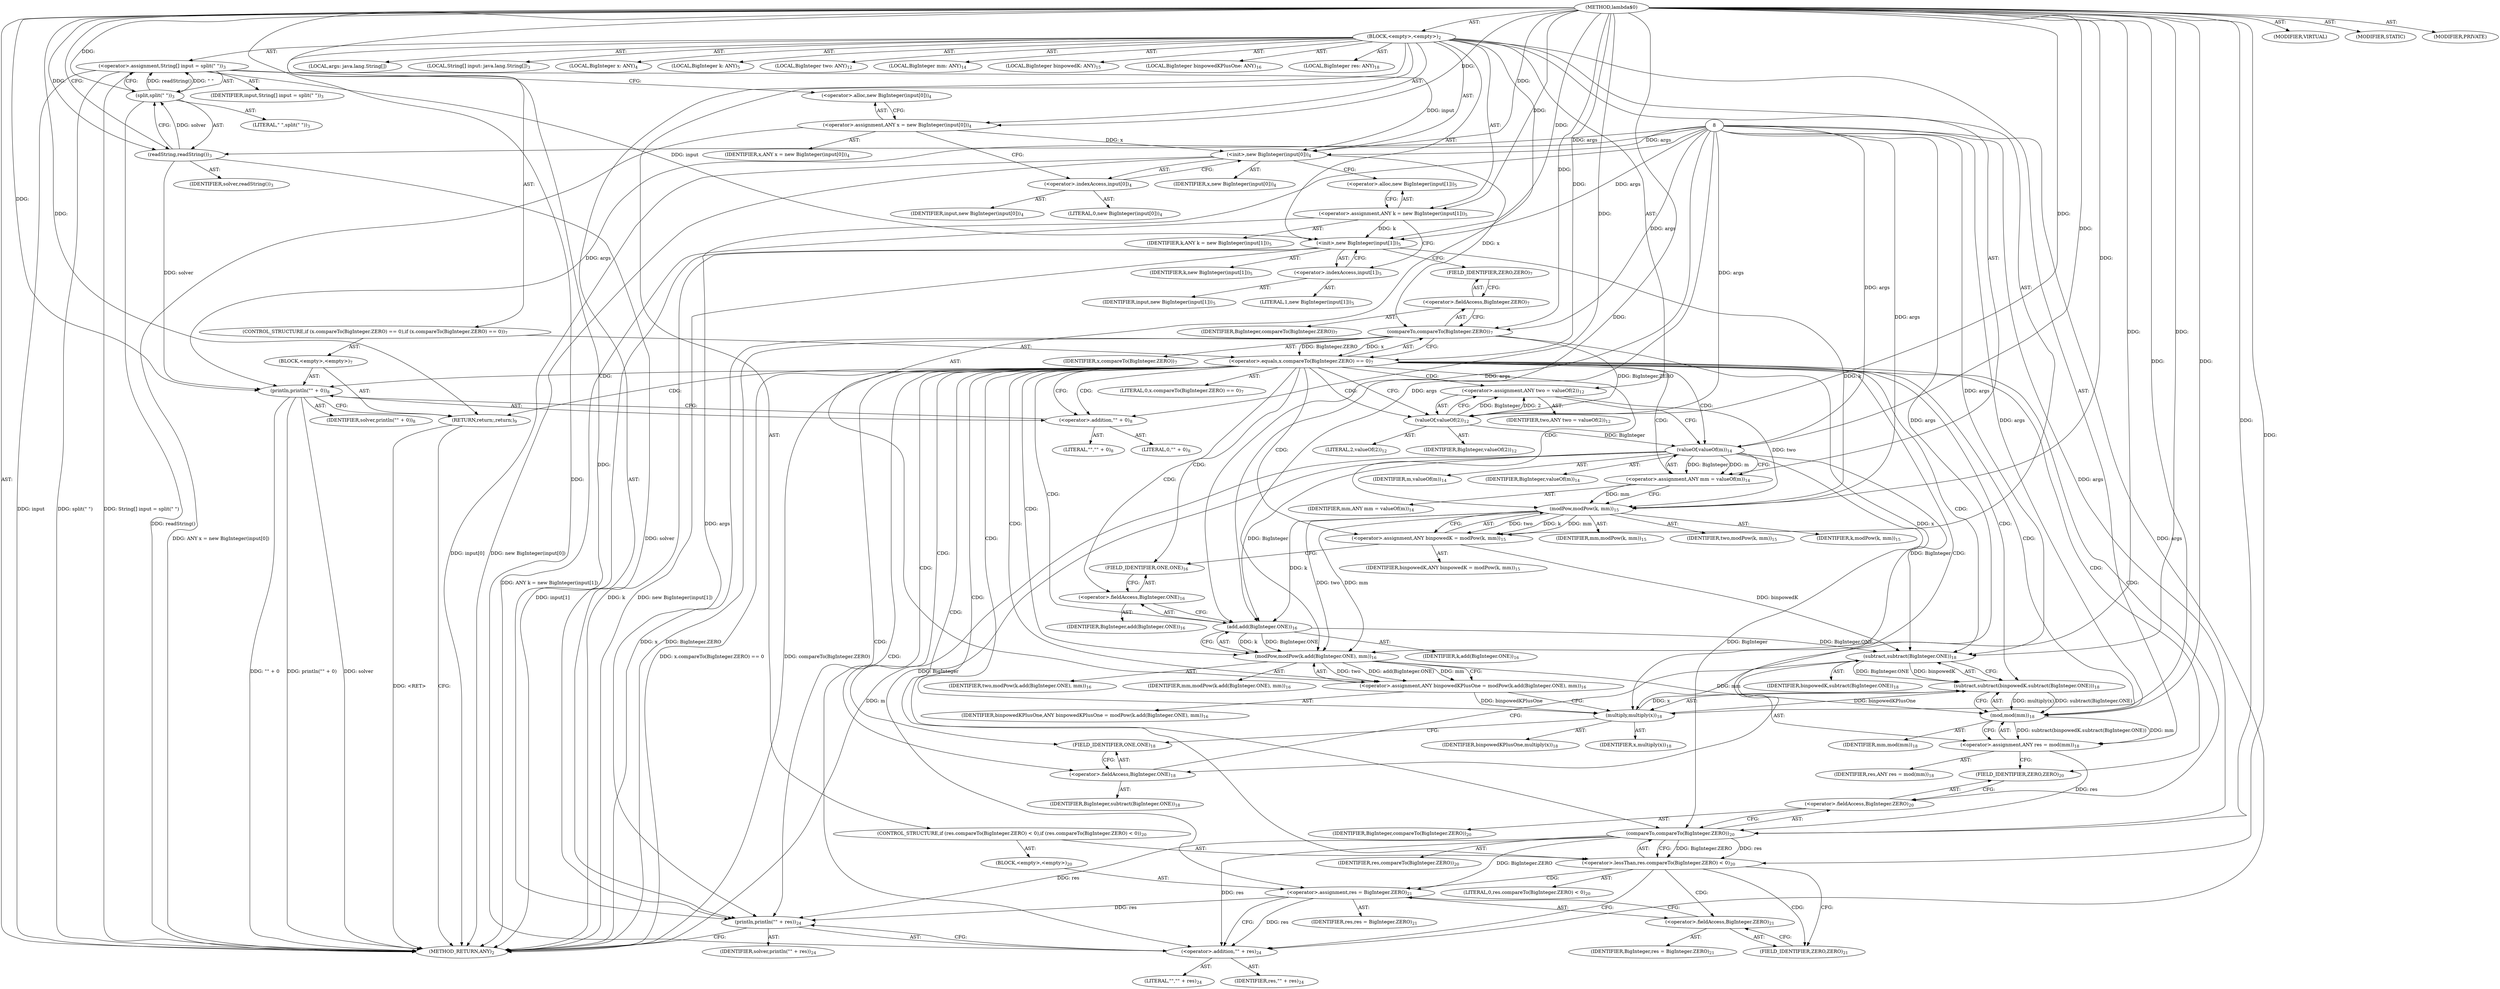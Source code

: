 digraph "lambda$0" {  
"38" [label = <(METHOD,lambda$0)> ]
"39" [label = <(BLOCK,&lt;empty&gt;,&lt;empty&gt;)<SUB>2</SUB>> ]
"40" [label = <(LOCAL,args: java.lang.String[])> ]
"41" [label = <(LOCAL,String[] input: java.lang.String[])<SUB>3</SUB>> ]
"42" [label = <(&lt;operator&gt;.assignment,String[] input = split(&quot; &quot;))<SUB>3</SUB>> ]
"43" [label = <(IDENTIFIER,input,String[] input = split(&quot; &quot;))<SUB>3</SUB>> ]
"44" [label = <(split,split(&quot; &quot;))<SUB>3</SUB>> ]
"45" [label = <(readString,readString())<SUB>3</SUB>> ]
"46" [label = <(IDENTIFIER,solver,readString())<SUB>3</SUB>> ]
"47" [label = <(LITERAL,&quot; &quot;,split(&quot; &quot;))<SUB>3</SUB>> ]
"4" [label = <(LOCAL,BigInteger x: ANY)<SUB>4</SUB>> ]
"48" [label = <(&lt;operator&gt;.assignment,ANY x = new BigInteger(input[0]))<SUB>4</SUB>> ]
"49" [label = <(IDENTIFIER,x,ANY x = new BigInteger(input[0]))<SUB>4</SUB>> ]
"50" [label = <(&lt;operator&gt;.alloc,new BigInteger(input[0]))<SUB>4</SUB>> ]
"51" [label = <(&lt;init&gt;,new BigInteger(input[0]))<SUB>4</SUB>> ]
"3" [label = <(IDENTIFIER,x,new BigInteger(input[0]))<SUB>4</SUB>> ]
"52" [label = <(&lt;operator&gt;.indexAccess,input[0])<SUB>4</SUB>> ]
"53" [label = <(IDENTIFIER,input,new BigInteger(input[0]))<SUB>4</SUB>> ]
"54" [label = <(LITERAL,0,new BigInteger(input[0]))<SUB>4</SUB>> ]
"6" [label = <(LOCAL,BigInteger k: ANY)<SUB>5</SUB>> ]
"55" [label = <(&lt;operator&gt;.assignment,ANY k = new BigInteger(input[1]))<SUB>5</SUB>> ]
"56" [label = <(IDENTIFIER,k,ANY k = new BigInteger(input[1]))<SUB>5</SUB>> ]
"57" [label = <(&lt;operator&gt;.alloc,new BigInteger(input[1]))<SUB>5</SUB>> ]
"58" [label = <(&lt;init&gt;,new BigInteger(input[1]))<SUB>5</SUB>> ]
"5" [label = <(IDENTIFIER,k,new BigInteger(input[1]))<SUB>5</SUB>> ]
"59" [label = <(&lt;operator&gt;.indexAccess,input[1])<SUB>5</SUB>> ]
"60" [label = <(IDENTIFIER,input,new BigInteger(input[1]))<SUB>5</SUB>> ]
"61" [label = <(LITERAL,1,new BigInteger(input[1]))<SUB>5</SUB>> ]
"62" [label = <(CONTROL_STRUCTURE,if (x.compareTo(BigInteger.ZERO) == 0),if (x.compareTo(BigInteger.ZERO) == 0))<SUB>7</SUB>> ]
"63" [label = <(&lt;operator&gt;.equals,x.compareTo(BigInteger.ZERO) == 0)<SUB>7</SUB>> ]
"64" [label = <(compareTo,compareTo(BigInteger.ZERO))<SUB>7</SUB>> ]
"65" [label = <(IDENTIFIER,x,compareTo(BigInteger.ZERO))<SUB>7</SUB>> ]
"66" [label = <(&lt;operator&gt;.fieldAccess,BigInteger.ZERO)<SUB>7</SUB>> ]
"67" [label = <(IDENTIFIER,BigInteger,compareTo(BigInteger.ZERO))<SUB>7</SUB>> ]
"68" [label = <(FIELD_IDENTIFIER,ZERO,ZERO)<SUB>7</SUB>> ]
"69" [label = <(LITERAL,0,x.compareTo(BigInteger.ZERO) == 0)<SUB>7</SUB>> ]
"70" [label = <(BLOCK,&lt;empty&gt;,&lt;empty&gt;)<SUB>7</SUB>> ]
"71" [label = <(println,println(&quot;&quot; + 0))<SUB>8</SUB>> ]
"72" [label = <(IDENTIFIER,solver,println(&quot;&quot; + 0))<SUB>8</SUB>> ]
"73" [label = <(&lt;operator&gt;.addition,&quot;&quot; + 0)<SUB>8</SUB>> ]
"74" [label = <(LITERAL,&quot;&quot;,&quot;&quot; + 0)<SUB>8</SUB>> ]
"75" [label = <(LITERAL,0,&quot;&quot; + 0)<SUB>8</SUB>> ]
"76" [label = <(RETURN,return;,return;)<SUB>9</SUB>> ]
"77" [label = <(LOCAL,BigInteger two: ANY)<SUB>12</SUB>> ]
"78" [label = <(&lt;operator&gt;.assignment,ANY two = valueOf(2))<SUB>12</SUB>> ]
"79" [label = <(IDENTIFIER,two,ANY two = valueOf(2))<SUB>12</SUB>> ]
"80" [label = <(valueOf,valueOf(2))<SUB>12</SUB>> ]
"81" [label = <(IDENTIFIER,BigInteger,valueOf(2))<SUB>12</SUB>> ]
"82" [label = <(LITERAL,2,valueOf(2))<SUB>12</SUB>> ]
"83" [label = <(LOCAL,BigInteger mm: ANY)<SUB>14</SUB>> ]
"84" [label = <(&lt;operator&gt;.assignment,ANY mm = valueOf(m))<SUB>14</SUB>> ]
"85" [label = <(IDENTIFIER,mm,ANY mm = valueOf(m))<SUB>14</SUB>> ]
"86" [label = <(valueOf,valueOf(m))<SUB>14</SUB>> ]
"87" [label = <(IDENTIFIER,BigInteger,valueOf(m))<SUB>14</SUB>> ]
"88" [label = <(IDENTIFIER,m,valueOf(m))<SUB>14</SUB>> ]
"89" [label = <(LOCAL,BigInteger binpowedK: ANY)<SUB>15</SUB>> ]
"90" [label = <(&lt;operator&gt;.assignment,ANY binpowedK = modPow(k, mm))<SUB>15</SUB>> ]
"91" [label = <(IDENTIFIER,binpowedK,ANY binpowedK = modPow(k, mm))<SUB>15</SUB>> ]
"92" [label = <(modPow,modPow(k, mm))<SUB>15</SUB>> ]
"93" [label = <(IDENTIFIER,two,modPow(k, mm))<SUB>15</SUB>> ]
"94" [label = <(IDENTIFIER,k,modPow(k, mm))<SUB>15</SUB>> ]
"95" [label = <(IDENTIFIER,mm,modPow(k, mm))<SUB>15</SUB>> ]
"96" [label = <(LOCAL,BigInteger binpowedKPlusOne: ANY)<SUB>16</SUB>> ]
"97" [label = <(&lt;operator&gt;.assignment,ANY binpowedKPlusOne = modPow(k.add(BigInteger.ONE), mm))<SUB>16</SUB>> ]
"98" [label = <(IDENTIFIER,binpowedKPlusOne,ANY binpowedKPlusOne = modPow(k.add(BigInteger.ONE), mm))<SUB>16</SUB>> ]
"99" [label = <(modPow,modPow(k.add(BigInteger.ONE), mm))<SUB>16</SUB>> ]
"100" [label = <(IDENTIFIER,two,modPow(k.add(BigInteger.ONE), mm))<SUB>16</SUB>> ]
"101" [label = <(add,add(BigInteger.ONE))<SUB>16</SUB>> ]
"102" [label = <(IDENTIFIER,k,add(BigInteger.ONE))<SUB>16</SUB>> ]
"103" [label = <(&lt;operator&gt;.fieldAccess,BigInteger.ONE)<SUB>16</SUB>> ]
"104" [label = <(IDENTIFIER,BigInteger,add(BigInteger.ONE))<SUB>16</SUB>> ]
"105" [label = <(FIELD_IDENTIFIER,ONE,ONE)<SUB>16</SUB>> ]
"106" [label = <(IDENTIFIER,mm,modPow(k.add(BigInteger.ONE), mm))<SUB>16</SUB>> ]
"107" [label = <(LOCAL,BigInteger res: ANY)<SUB>18</SUB>> ]
"108" [label = <(&lt;operator&gt;.assignment,ANY res = mod(mm))<SUB>18</SUB>> ]
"109" [label = <(IDENTIFIER,res,ANY res = mod(mm))<SUB>18</SUB>> ]
"110" [label = <(mod,mod(mm))<SUB>18</SUB>> ]
"111" [label = <(subtract,subtract(binpowedK.subtract(BigInteger.ONE)))<SUB>18</SUB>> ]
"112" [label = <(multiply,multiply(x))<SUB>18</SUB>> ]
"113" [label = <(IDENTIFIER,binpowedKPlusOne,multiply(x))<SUB>18</SUB>> ]
"114" [label = <(IDENTIFIER,x,multiply(x))<SUB>18</SUB>> ]
"115" [label = <(subtract,subtract(BigInteger.ONE))<SUB>18</SUB>> ]
"116" [label = <(IDENTIFIER,binpowedK,subtract(BigInteger.ONE))<SUB>18</SUB>> ]
"117" [label = <(&lt;operator&gt;.fieldAccess,BigInteger.ONE)<SUB>18</SUB>> ]
"118" [label = <(IDENTIFIER,BigInteger,subtract(BigInteger.ONE))<SUB>18</SUB>> ]
"119" [label = <(FIELD_IDENTIFIER,ONE,ONE)<SUB>18</SUB>> ]
"120" [label = <(IDENTIFIER,mm,mod(mm))<SUB>18</SUB>> ]
"121" [label = <(CONTROL_STRUCTURE,if (res.compareTo(BigInteger.ZERO) &lt; 0),if (res.compareTo(BigInteger.ZERO) &lt; 0))<SUB>20</SUB>> ]
"122" [label = <(&lt;operator&gt;.lessThan,res.compareTo(BigInteger.ZERO) &lt; 0)<SUB>20</SUB>> ]
"123" [label = <(compareTo,compareTo(BigInteger.ZERO))<SUB>20</SUB>> ]
"124" [label = <(IDENTIFIER,res,compareTo(BigInteger.ZERO))<SUB>20</SUB>> ]
"125" [label = <(&lt;operator&gt;.fieldAccess,BigInteger.ZERO)<SUB>20</SUB>> ]
"126" [label = <(IDENTIFIER,BigInteger,compareTo(BigInteger.ZERO))<SUB>20</SUB>> ]
"127" [label = <(FIELD_IDENTIFIER,ZERO,ZERO)<SUB>20</SUB>> ]
"128" [label = <(LITERAL,0,res.compareTo(BigInteger.ZERO) &lt; 0)<SUB>20</SUB>> ]
"129" [label = <(BLOCK,&lt;empty&gt;,&lt;empty&gt;)<SUB>20</SUB>> ]
"130" [label = <(&lt;operator&gt;.assignment,res = BigInteger.ZERO)<SUB>21</SUB>> ]
"131" [label = <(IDENTIFIER,res,res = BigInteger.ZERO)<SUB>21</SUB>> ]
"132" [label = <(&lt;operator&gt;.fieldAccess,BigInteger.ZERO)<SUB>21</SUB>> ]
"133" [label = <(IDENTIFIER,BigInteger,res = BigInteger.ZERO)<SUB>21</SUB>> ]
"134" [label = <(FIELD_IDENTIFIER,ZERO,ZERO)<SUB>21</SUB>> ]
"135" [label = <(println,println(&quot;&quot; + res))<SUB>24</SUB>> ]
"136" [label = <(IDENTIFIER,solver,println(&quot;&quot; + res))<SUB>24</SUB>> ]
"137" [label = <(&lt;operator&gt;.addition,&quot;&quot; + res)<SUB>24</SUB>> ]
"138" [label = <(LITERAL,&quot;&quot;,&quot;&quot; + res)<SUB>24</SUB>> ]
"139" [label = <(IDENTIFIER,res,&quot;&quot; + res)<SUB>24</SUB>> ]
"140" [label = <(METHOD_RETURN,ANY)<SUB>2</SUB>> ]
"141" [label = <(MODIFIER,VIRTUAL)> ]
"142" [label = <(MODIFIER,STATIC)> ]
"143" [label = <(MODIFIER,PRIVATE)> ]
  "38" -> "39"  [ label = "AST: "] 
  "38" -> "140"  [ label = "AST: "] 
  "38" -> "141"  [ label = "AST: "] 
  "38" -> "142"  [ label = "AST: "] 
  "38" -> "143"  [ label = "AST: "] 
  "39" -> "40"  [ label = "AST: "] 
  "39" -> "41"  [ label = "AST: "] 
  "39" -> "42"  [ label = "AST: "] 
  "39" -> "4"  [ label = "AST: "] 
  "39" -> "48"  [ label = "AST: "] 
  "39" -> "51"  [ label = "AST: "] 
  "39" -> "6"  [ label = "AST: "] 
  "39" -> "55"  [ label = "AST: "] 
  "39" -> "58"  [ label = "AST: "] 
  "39" -> "62"  [ label = "AST: "] 
  "39" -> "77"  [ label = "AST: "] 
  "39" -> "78"  [ label = "AST: "] 
  "39" -> "83"  [ label = "AST: "] 
  "39" -> "84"  [ label = "AST: "] 
  "39" -> "89"  [ label = "AST: "] 
  "39" -> "90"  [ label = "AST: "] 
  "39" -> "96"  [ label = "AST: "] 
  "39" -> "97"  [ label = "AST: "] 
  "39" -> "107"  [ label = "AST: "] 
  "39" -> "108"  [ label = "AST: "] 
  "39" -> "121"  [ label = "AST: "] 
  "39" -> "135"  [ label = "AST: "] 
  "42" -> "43"  [ label = "AST: "] 
  "42" -> "44"  [ label = "AST: "] 
  "44" -> "45"  [ label = "AST: "] 
  "44" -> "47"  [ label = "AST: "] 
  "45" -> "46"  [ label = "AST: "] 
  "48" -> "49"  [ label = "AST: "] 
  "48" -> "50"  [ label = "AST: "] 
  "51" -> "3"  [ label = "AST: "] 
  "51" -> "52"  [ label = "AST: "] 
  "52" -> "53"  [ label = "AST: "] 
  "52" -> "54"  [ label = "AST: "] 
  "55" -> "56"  [ label = "AST: "] 
  "55" -> "57"  [ label = "AST: "] 
  "58" -> "5"  [ label = "AST: "] 
  "58" -> "59"  [ label = "AST: "] 
  "59" -> "60"  [ label = "AST: "] 
  "59" -> "61"  [ label = "AST: "] 
  "62" -> "63"  [ label = "AST: "] 
  "62" -> "70"  [ label = "AST: "] 
  "63" -> "64"  [ label = "AST: "] 
  "63" -> "69"  [ label = "AST: "] 
  "64" -> "65"  [ label = "AST: "] 
  "64" -> "66"  [ label = "AST: "] 
  "66" -> "67"  [ label = "AST: "] 
  "66" -> "68"  [ label = "AST: "] 
  "70" -> "71"  [ label = "AST: "] 
  "70" -> "76"  [ label = "AST: "] 
  "71" -> "72"  [ label = "AST: "] 
  "71" -> "73"  [ label = "AST: "] 
  "73" -> "74"  [ label = "AST: "] 
  "73" -> "75"  [ label = "AST: "] 
  "78" -> "79"  [ label = "AST: "] 
  "78" -> "80"  [ label = "AST: "] 
  "80" -> "81"  [ label = "AST: "] 
  "80" -> "82"  [ label = "AST: "] 
  "84" -> "85"  [ label = "AST: "] 
  "84" -> "86"  [ label = "AST: "] 
  "86" -> "87"  [ label = "AST: "] 
  "86" -> "88"  [ label = "AST: "] 
  "90" -> "91"  [ label = "AST: "] 
  "90" -> "92"  [ label = "AST: "] 
  "92" -> "93"  [ label = "AST: "] 
  "92" -> "94"  [ label = "AST: "] 
  "92" -> "95"  [ label = "AST: "] 
  "97" -> "98"  [ label = "AST: "] 
  "97" -> "99"  [ label = "AST: "] 
  "99" -> "100"  [ label = "AST: "] 
  "99" -> "101"  [ label = "AST: "] 
  "99" -> "106"  [ label = "AST: "] 
  "101" -> "102"  [ label = "AST: "] 
  "101" -> "103"  [ label = "AST: "] 
  "103" -> "104"  [ label = "AST: "] 
  "103" -> "105"  [ label = "AST: "] 
  "108" -> "109"  [ label = "AST: "] 
  "108" -> "110"  [ label = "AST: "] 
  "110" -> "111"  [ label = "AST: "] 
  "110" -> "120"  [ label = "AST: "] 
  "111" -> "112"  [ label = "AST: "] 
  "111" -> "115"  [ label = "AST: "] 
  "112" -> "113"  [ label = "AST: "] 
  "112" -> "114"  [ label = "AST: "] 
  "115" -> "116"  [ label = "AST: "] 
  "115" -> "117"  [ label = "AST: "] 
  "117" -> "118"  [ label = "AST: "] 
  "117" -> "119"  [ label = "AST: "] 
  "121" -> "122"  [ label = "AST: "] 
  "121" -> "129"  [ label = "AST: "] 
  "122" -> "123"  [ label = "AST: "] 
  "122" -> "128"  [ label = "AST: "] 
  "123" -> "124"  [ label = "AST: "] 
  "123" -> "125"  [ label = "AST: "] 
  "125" -> "126"  [ label = "AST: "] 
  "125" -> "127"  [ label = "AST: "] 
  "129" -> "130"  [ label = "AST: "] 
  "130" -> "131"  [ label = "AST: "] 
  "130" -> "132"  [ label = "AST: "] 
  "132" -> "133"  [ label = "AST: "] 
  "132" -> "134"  [ label = "AST: "] 
  "135" -> "136"  [ label = "AST: "] 
  "135" -> "137"  [ label = "AST: "] 
  "137" -> "138"  [ label = "AST: "] 
  "137" -> "139"  [ label = "AST: "] 
  "42" -> "50"  [ label = "CFG: "] 
  "48" -> "52"  [ label = "CFG: "] 
  "51" -> "57"  [ label = "CFG: "] 
  "55" -> "59"  [ label = "CFG: "] 
  "58" -> "68"  [ label = "CFG: "] 
  "78" -> "86"  [ label = "CFG: "] 
  "84" -> "92"  [ label = "CFG: "] 
  "90" -> "105"  [ label = "CFG: "] 
  "97" -> "112"  [ label = "CFG: "] 
  "108" -> "127"  [ label = "CFG: "] 
  "135" -> "140"  [ label = "CFG: "] 
  "44" -> "42"  [ label = "CFG: "] 
  "50" -> "48"  [ label = "CFG: "] 
  "52" -> "51"  [ label = "CFG: "] 
  "57" -> "55"  [ label = "CFG: "] 
  "59" -> "58"  [ label = "CFG: "] 
  "63" -> "73"  [ label = "CFG: "] 
  "63" -> "80"  [ label = "CFG: "] 
  "80" -> "78"  [ label = "CFG: "] 
  "86" -> "84"  [ label = "CFG: "] 
  "92" -> "90"  [ label = "CFG: "] 
  "99" -> "97"  [ label = "CFG: "] 
  "110" -> "108"  [ label = "CFG: "] 
  "122" -> "134"  [ label = "CFG: "] 
  "122" -> "137"  [ label = "CFG: "] 
  "137" -> "135"  [ label = "CFG: "] 
  "45" -> "44"  [ label = "CFG: "] 
  "64" -> "63"  [ label = "CFG: "] 
  "71" -> "76"  [ label = "CFG: "] 
  "76" -> "140"  [ label = "CFG: "] 
  "101" -> "99"  [ label = "CFG: "] 
  "111" -> "110"  [ label = "CFG: "] 
  "123" -> "122"  [ label = "CFG: "] 
  "130" -> "137"  [ label = "CFG: "] 
  "66" -> "64"  [ label = "CFG: "] 
  "73" -> "71"  [ label = "CFG: "] 
  "103" -> "101"  [ label = "CFG: "] 
  "112" -> "119"  [ label = "CFG: "] 
  "115" -> "111"  [ label = "CFG: "] 
  "125" -> "123"  [ label = "CFG: "] 
  "132" -> "130"  [ label = "CFG: "] 
  "68" -> "66"  [ label = "CFG: "] 
  "105" -> "103"  [ label = "CFG: "] 
  "117" -> "115"  [ label = "CFG: "] 
  "127" -> "125"  [ label = "CFG: "] 
  "134" -> "132"  [ label = "CFG: "] 
  "119" -> "117"  [ label = "CFG: "] 
  "38" -> "45"  [ label = "CFG: "] 
  "76" -> "140"  [ label = "DDG: &lt;RET&gt;"] 
  "42" -> "140"  [ label = "DDG: input"] 
  "44" -> "140"  [ label = "DDG: readString()"] 
  "42" -> "140"  [ label = "DDG: split(&quot; &quot;)"] 
  "42" -> "140"  [ label = "DDG: String[] input = split(&quot; &quot;)"] 
  "48" -> "140"  [ label = "DDG: ANY x = new BigInteger(input[0])"] 
  "51" -> "140"  [ label = "DDG: input[0]"] 
  "51" -> "140"  [ label = "DDG: new BigInteger(input[0])"] 
  "55" -> "140"  [ label = "DDG: ANY k = new BigInteger(input[1])"] 
  "58" -> "140"  [ label = "DDG: k"] 
  "58" -> "140"  [ label = "DDG: input[1]"] 
  "58" -> "140"  [ label = "DDG: new BigInteger(input[1])"] 
  "64" -> "140"  [ label = "DDG: x"] 
  "64" -> "140"  [ label = "DDG: BigInteger.ZERO"] 
  "63" -> "140"  [ label = "DDG: compareTo(BigInteger.ZERO)"] 
  "63" -> "140"  [ label = "DDG: x.compareTo(BigInteger.ZERO) == 0"] 
  "71" -> "140"  [ label = "DDG: solver"] 
  "71" -> "140"  [ label = "DDG: &quot;&quot; + 0"] 
  "71" -> "140"  [ label = "DDG: println(&quot;&quot; + 0)"] 
  "86" -> "140"  [ label = "DDG: m"] 
  "44" -> "42"  [ label = "DDG: readString()"] 
  "44" -> "42"  [ label = "DDG: &quot; &quot;"] 
  "38" -> "48"  [ label = "DDG: "] 
  "38" -> "55"  [ label = "DDG: "] 
  "80" -> "78"  [ label = "DDG: BigInteger"] 
  "80" -> "78"  [ label = "DDG: 2"] 
  "86" -> "84"  [ label = "DDG: BigInteger"] 
  "86" -> "84"  [ label = "DDG: m"] 
  "92" -> "90"  [ label = "DDG: two"] 
  "92" -> "90"  [ label = "DDG: k"] 
  "92" -> "90"  [ label = "DDG: mm"] 
  "99" -> "97"  [ label = "DDG: two"] 
  "99" -> "97"  [ label = "DDG: add(BigInteger.ONE)"] 
  "99" -> "97"  [ label = "DDG: mm"] 
  "110" -> "108"  [ label = "DDG: subtract(binpowedK.subtract(BigInteger.ONE))"] 
  "110" -> "108"  [ label = "DDG: mm"] 
  "8" -> "51"  [ label = "DDG: args"] 
  "48" -> "51"  [ label = "DDG: x"] 
  "38" -> "51"  [ label = "DDG: "] 
  "42" -> "51"  [ label = "DDG: input"] 
  "8" -> "58"  [ label = "DDG: args"] 
  "55" -> "58"  [ label = "DDG: k"] 
  "38" -> "58"  [ label = "DDG: "] 
  "42" -> "58"  [ label = "DDG: input"] 
  "8" -> "135"  [ label = "DDG: args"] 
  "45" -> "135"  [ label = "DDG: solver"] 
  "38" -> "135"  [ label = "DDG: "] 
  "123" -> "135"  [ label = "DDG: res"] 
  "130" -> "135"  [ label = "DDG: res"] 
  "45" -> "44"  [ label = "DDG: solver"] 
  "38" -> "44"  [ label = "DDG: "] 
  "64" -> "63"  [ label = "DDG: x"] 
  "64" -> "63"  [ label = "DDG: BigInteger.ZERO"] 
  "38" -> "63"  [ label = "DDG: "] 
  "38" -> "76"  [ label = "DDG: "] 
  "8" -> "80"  [ label = "DDG: args"] 
  "64" -> "80"  [ label = "DDG: BigInteger.ZERO"] 
  "38" -> "80"  [ label = "DDG: "] 
  "8" -> "86"  [ label = "DDG: args"] 
  "80" -> "86"  [ label = "DDG: BigInteger"] 
  "38" -> "86"  [ label = "DDG: "] 
  "8" -> "92"  [ label = "DDG: args"] 
  "78" -> "92"  [ label = "DDG: two"] 
  "38" -> "92"  [ label = "DDG: "] 
  "58" -> "92"  [ label = "DDG: k"] 
  "84" -> "92"  [ label = "DDG: mm"] 
  "8" -> "99"  [ label = "DDG: args"] 
  "92" -> "99"  [ label = "DDG: two"] 
  "38" -> "99"  [ label = "DDG: "] 
  "101" -> "99"  [ label = "DDG: k"] 
  "101" -> "99"  [ label = "DDG: BigInteger.ONE"] 
  "92" -> "99"  [ label = "DDG: mm"] 
  "111" -> "110"  [ label = "DDG: multiply(x)"] 
  "111" -> "110"  [ label = "DDG: subtract(BigInteger.ONE)"] 
  "8" -> "110"  [ label = "DDG: args"] 
  "99" -> "110"  [ label = "DDG: mm"] 
  "38" -> "110"  [ label = "DDG: "] 
  "123" -> "122"  [ label = "DDG: res"] 
  "123" -> "122"  [ label = "DDG: BigInteger.ZERO"] 
  "38" -> "122"  [ label = "DDG: "] 
  "86" -> "130"  [ label = "DDG: BigInteger"] 
  "123" -> "130"  [ label = "DDG: BigInteger.ZERO"] 
  "38" -> "137"  [ label = "DDG: "] 
  "8" -> "137"  [ label = "DDG: args"] 
  "123" -> "137"  [ label = "DDG: res"] 
  "130" -> "137"  [ label = "DDG: res"] 
  "8" -> "45"  [ label = "DDG: args"] 
  "38" -> "45"  [ label = "DDG: "] 
  "8" -> "64"  [ label = "DDG: args"] 
  "51" -> "64"  [ label = "DDG: x"] 
  "38" -> "64"  [ label = "DDG: "] 
  "8" -> "71"  [ label = "DDG: args"] 
  "45" -> "71"  [ label = "DDG: solver"] 
  "38" -> "71"  [ label = "DDG: "] 
  "8" -> "101"  [ label = "DDG: args"] 
  "92" -> "101"  [ label = "DDG: k"] 
  "38" -> "101"  [ label = "DDG: "] 
  "86" -> "101"  [ label = "DDG: BigInteger"] 
  "112" -> "111"  [ label = "DDG: binpowedKPlusOne"] 
  "112" -> "111"  [ label = "DDG: x"] 
  "115" -> "111"  [ label = "DDG: binpowedK"] 
  "115" -> "111"  [ label = "DDG: BigInteger.ONE"] 
  "8" -> "123"  [ label = "DDG: args"] 
  "108" -> "123"  [ label = "DDG: res"] 
  "38" -> "123"  [ label = "DDG: "] 
  "86" -> "123"  [ label = "DDG: BigInteger"] 
  "38" -> "73"  [ label = "DDG: "] 
  "8" -> "112"  [ label = "DDG: args"] 
  "97" -> "112"  [ label = "DDG: binpowedKPlusOne"] 
  "38" -> "112"  [ label = "DDG: "] 
  "64" -> "112"  [ label = "DDG: x"] 
  "8" -> "115"  [ label = "DDG: args"] 
  "90" -> "115"  [ label = "DDG: binpowedK"] 
  "38" -> "115"  [ label = "DDG: "] 
  "86" -> "115"  [ label = "DDG: BigInteger"] 
  "101" -> "115"  [ label = "DDG: BigInteger.ONE"] 
  "63" -> "115"  [ label = "CDG: "] 
  "63" -> "73"  [ label = "CDG: "] 
  "63" -> "122"  [ label = "CDG: "] 
  "63" -> "99"  [ label = "CDG: "] 
  "63" -> "84"  [ label = "CDG: "] 
  "63" -> "103"  [ label = "CDG: "] 
  "63" -> "119"  [ label = "CDG: "] 
  "63" -> "92"  [ label = "CDG: "] 
  "63" -> "123"  [ label = "CDG: "] 
  "63" -> "76"  [ label = "CDG: "] 
  "63" -> "97"  [ label = "CDG: "] 
  "63" -> "112"  [ label = "CDG: "] 
  "63" -> "101"  [ label = "CDG: "] 
  "63" -> "90"  [ label = "CDG: "] 
  "63" -> "137"  [ label = "CDG: "] 
  "63" -> "80"  [ label = "CDG: "] 
  "63" -> "71"  [ label = "CDG: "] 
  "63" -> "105"  [ label = "CDG: "] 
  "63" -> "135"  [ label = "CDG: "] 
  "63" -> "110"  [ label = "CDG: "] 
  "63" -> "117"  [ label = "CDG: "] 
  "63" -> "127"  [ label = "CDG: "] 
  "63" -> "108"  [ label = "CDG: "] 
  "63" -> "125"  [ label = "CDG: "] 
  "63" -> "78"  [ label = "CDG: "] 
  "63" -> "111"  [ label = "CDG: "] 
  "63" -> "86"  [ label = "CDG: "] 
  "122" -> "132"  [ label = "CDG: "] 
  "122" -> "134"  [ label = "CDG: "] 
  "122" -> "130"  [ label = "CDG: "] 
}
